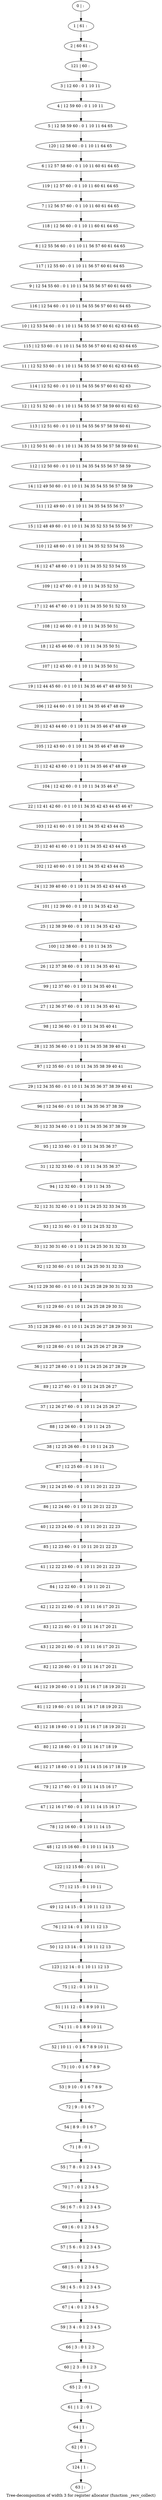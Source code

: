 digraph G {
graph [label="Tree-decomposition of width 3 for register allocator (function _recv_collect)"]
0[label="0 | : "];
1[label="1 | 61 : "];
2[label="2 | 60 61 : "];
3[label="3 | 12 60 : 0 1 10 11 "];
4[label="4 | 12 59 60 : 0 1 10 11 "];
5[label="5 | 12 58 59 60 : 0 1 10 11 64 65 "];
6[label="6 | 12 57 58 60 : 0 1 10 11 60 61 64 65 "];
7[label="7 | 12 56 57 60 : 0 1 10 11 60 61 64 65 "];
8[label="8 | 12 55 56 60 : 0 1 10 11 56 57 60 61 64 65 "];
9[label="9 | 12 54 55 60 : 0 1 10 11 54 55 56 57 60 61 64 65 "];
10[label="10 | 12 53 54 60 : 0 1 10 11 54 55 56 57 60 61 62 63 64 65 "];
11[label="11 | 12 52 53 60 : 0 1 10 11 54 55 56 57 60 61 62 63 64 65 "];
12[label="12 | 12 51 52 60 : 0 1 10 11 54 55 56 57 58 59 60 61 62 63 "];
13[label="13 | 12 50 51 60 : 0 1 10 11 34 35 54 55 56 57 58 59 60 61 "];
14[label="14 | 12 49 50 60 : 0 1 10 11 34 35 54 55 56 57 58 59 "];
15[label="15 | 12 48 49 60 : 0 1 10 11 34 35 52 53 54 55 56 57 "];
16[label="16 | 12 47 48 60 : 0 1 10 11 34 35 52 53 54 55 "];
17[label="17 | 12 46 47 60 : 0 1 10 11 34 35 50 51 52 53 "];
18[label="18 | 12 45 46 60 : 0 1 10 11 34 35 50 51 "];
19[label="19 | 12 44 45 60 : 0 1 10 11 34 35 46 47 48 49 50 51 "];
20[label="20 | 12 43 44 60 : 0 1 10 11 34 35 46 47 48 49 "];
21[label="21 | 12 42 43 60 : 0 1 10 11 34 35 46 47 48 49 "];
22[label="22 | 12 41 42 60 : 0 1 10 11 34 35 42 43 44 45 46 47 "];
23[label="23 | 12 40 41 60 : 0 1 10 11 34 35 42 43 44 45 "];
24[label="24 | 12 39 40 60 : 0 1 10 11 34 35 42 43 44 45 "];
25[label="25 | 12 38 39 60 : 0 1 10 11 34 35 42 43 "];
26[label="26 | 12 37 38 60 : 0 1 10 11 34 35 40 41 "];
27[label="27 | 12 36 37 60 : 0 1 10 11 34 35 40 41 "];
28[label="28 | 12 35 36 60 : 0 1 10 11 34 35 38 39 40 41 "];
29[label="29 | 12 34 35 60 : 0 1 10 11 34 35 36 37 38 39 40 41 "];
30[label="30 | 12 33 34 60 : 0 1 10 11 34 35 36 37 38 39 "];
31[label="31 | 12 32 33 60 : 0 1 10 11 34 35 36 37 "];
32[label="32 | 12 31 32 60 : 0 1 10 11 24 25 32 33 34 35 "];
33[label="33 | 12 30 31 60 : 0 1 10 11 24 25 30 31 32 33 "];
34[label="34 | 12 29 30 60 : 0 1 10 11 24 25 28 29 30 31 32 33 "];
35[label="35 | 12 28 29 60 : 0 1 10 11 24 25 26 27 28 29 30 31 "];
36[label="36 | 12 27 28 60 : 0 1 10 11 24 25 26 27 28 29 "];
37[label="37 | 12 26 27 60 : 0 1 10 11 24 25 26 27 "];
38[label="38 | 12 25 26 60 : 0 1 10 11 24 25 "];
39[label="39 | 12 24 25 60 : 0 1 10 11 20 21 22 23 "];
40[label="40 | 12 23 24 60 : 0 1 10 11 20 21 22 23 "];
41[label="41 | 12 22 23 60 : 0 1 10 11 20 21 22 23 "];
42[label="42 | 12 21 22 60 : 0 1 10 11 16 17 20 21 "];
43[label="43 | 12 20 21 60 : 0 1 10 11 16 17 20 21 "];
44[label="44 | 12 19 20 60 : 0 1 10 11 16 17 18 19 20 21 "];
45[label="45 | 12 18 19 60 : 0 1 10 11 16 17 18 19 20 21 "];
46[label="46 | 12 17 18 60 : 0 1 10 11 14 15 16 17 18 19 "];
47[label="47 | 12 16 17 60 : 0 1 10 11 14 15 16 17 "];
48[label="48 | 12 15 16 60 : 0 1 10 11 14 15 "];
49[label="49 | 12 14 15 : 0 1 10 11 12 13 "];
50[label="50 | 12 13 14 : 0 1 10 11 12 13 "];
51[label="51 | 11 12 : 0 1 8 9 10 11 "];
52[label="52 | 10 11 : 0 1 6 7 8 9 10 11 "];
53[label="53 | 9 10 : 0 1 6 7 8 9 "];
54[label="54 | 8 9 : 0 1 6 7 "];
55[label="55 | 7 8 : 0 1 2 3 4 5 "];
56[label="56 | 6 7 : 0 1 2 3 4 5 "];
57[label="57 | 5 6 : 0 1 2 3 4 5 "];
58[label="58 | 4 5 : 0 1 2 3 4 5 "];
59[label="59 | 3 4 : 0 1 2 3 4 5 "];
60[label="60 | 2 3 : 0 1 2 3 "];
61[label="61 | 1 2 : 0 1 "];
62[label="62 | 0 1 : "];
63[label="63 | : "];
64[label="64 | 1 : "];
65[label="65 | 2 : 0 1 "];
66[label="66 | 3 : 0 1 2 3 "];
67[label="67 | 4 : 0 1 2 3 4 5 "];
68[label="68 | 5 : 0 1 2 3 4 5 "];
69[label="69 | 6 : 0 1 2 3 4 5 "];
70[label="70 | 7 : 0 1 2 3 4 5 "];
71[label="71 | 8 : 0 1 "];
72[label="72 | 9 : 0 1 6 7 "];
73[label="73 | 10 : 0 1 6 7 8 9 "];
74[label="74 | 11 : 0 1 8 9 10 11 "];
75[label="75 | 12 : 0 1 10 11 "];
76[label="76 | 12 14 : 0 1 10 11 12 13 "];
77[label="77 | 12 15 : 0 1 10 11 "];
78[label="78 | 12 16 60 : 0 1 10 11 14 15 "];
79[label="79 | 12 17 60 : 0 1 10 11 14 15 16 17 "];
80[label="80 | 12 18 60 : 0 1 10 11 16 17 18 19 "];
81[label="81 | 12 19 60 : 0 1 10 11 16 17 18 19 20 21 "];
82[label="82 | 12 20 60 : 0 1 10 11 16 17 20 21 "];
83[label="83 | 12 21 60 : 0 1 10 11 16 17 20 21 "];
84[label="84 | 12 22 60 : 0 1 10 11 20 21 "];
85[label="85 | 12 23 60 : 0 1 10 11 20 21 22 23 "];
86[label="86 | 12 24 60 : 0 1 10 11 20 21 22 23 "];
87[label="87 | 12 25 60 : 0 1 10 11 "];
88[label="88 | 12 26 60 : 0 1 10 11 24 25 "];
89[label="89 | 12 27 60 : 0 1 10 11 24 25 26 27 "];
90[label="90 | 12 28 60 : 0 1 10 11 24 25 26 27 28 29 "];
91[label="91 | 12 29 60 : 0 1 10 11 24 25 28 29 30 31 "];
92[label="92 | 12 30 60 : 0 1 10 11 24 25 30 31 32 33 "];
93[label="93 | 12 31 60 : 0 1 10 11 24 25 32 33 "];
94[label="94 | 12 32 60 : 0 1 10 11 34 35 "];
95[label="95 | 12 33 60 : 0 1 10 11 34 35 36 37 "];
96[label="96 | 12 34 60 : 0 1 10 11 34 35 36 37 38 39 "];
97[label="97 | 12 35 60 : 0 1 10 11 34 35 38 39 40 41 "];
98[label="98 | 12 36 60 : 0 1 10 11 34 35 40 41 "];
99[label="99 | 12 37 60 : 0 1 10 11 34 35 40 41 "];
100[label="100 | 12 38 60 : 0 1 10 11 34 35 "];
101[label="101 | 12 39 60 : 0 1 10 11 34 35 42 43 "];
102[label="102 | 12 40 60 : 0 1 10 11 34 35 42 43 44 45 "];
103[label="103 | 12 41 60 : 0 1 10 11 34 35 42 43 44 45 "];
104[label="104 | 12 42 60 : 0 1 10 11 34 35 46 47 "];
105[label="105 | 12 43 60 : 0 1 10 11 34 35 46 47 48 49 "];
106[label="106 | 12 44 60 : 0 1 10 11 34 35 46 47 48 49 "];
107[label="107 | 12 45 60 : 0 1 10 11 34 35 50 51 "];
108[label="108 | 12 46 60 : 0 1 10 11 34 35 50 51 "];
109[label="109 | 12 47 60 : 0 1 10 11 34 35 52 53 "];
110[label="110 | 12 48 60 : 0 1 10 11 34 35 52 53 54 55 "];
111[label="111 | 12 49 60 : 0 1 10 11 34 35 54 55 56 57 "];
112[label="112 | 12 50 60 : 0 1 10 11 34 35 54 55 56 57 58 59 "];
113[label="113 | 12 51 60 : 0 1 10 11 54 55 56 57 58 59 60 61 "];
114[label="114 | 12 52 60 : 0 1 10 11 54 55 56 57 60 61 62 63 "];
115[label="115 | 12 53 60 : 0 1 10 11 54 55 56 57 60 61 62 63 64 65 "];
116[label="116 | 12 54 60 : 0 1 10 11 54 55 56 57 60 61 64 65 "];
117[label="117 | 12 55 60 : 0 1 10 11 56 57 60 61 64 65 "];
118[label="118 | 12 56 60 : 0 1 10 11 60 61 64 65 "];
119[label="119 | 12 57 60 : 0 1 10 11 60 61 64 65 "];
120[label="120 | 12 58 60 : 0 1 10 11 64 65 "];
121[label="121 | 60 : "];
122[label="122 | 12 15 60 : 0 1 10 11 "];
123[label="123 | 12 14 : 0 1 10 11 12 13 "];
124[label="124 | 1 : "];
0->1 ;
1->2 ;
3->4 ;
4->5 ;
64->62 ;
61->64 ;
65->61 ;
60->65 ;
66->60 ;
59->66 ;
67->59 ;
58->67 ;
68->58 ;
57->68 ;
69->57 ;
56->69 ;
70->56 ;
55->70 ;
71->55 ;
54->71 ;
72->54 ;
53->72 ;
73->53 ;
52->73 ;
74->52 ;
51->74 ;
75->51 ;
76->50 ;
49->76 ;
77->49 ;
78->48 ;
47->78 ;
79->47 ;
46->79 ;
80->46 ;
45->80 ;
81->45 ;
44->81 ;
82->44 ;
43->82 ;
83->43 ;
42->83 ;
84->42 ;
41->84 ;
85->41 ;
40->85 ;
86->40 ;
39->86 ;
87->39 ;
38->87 ;
88->38 ;
37->88 ;
89->37 ;
36->89 ;
90->36 ;
35->90 ;
91->35 ;
34->91 ;
92->34 ;
33->92 ;
93->33 ;
32->93 ;
94->32 ;
31->94 ;
95->31 ;
30->95 ;
96->30 ;
29->96 ;
97->29 ;
28->97 ;
98->28 ;
27->98 ;
99->27 ;
26->99 ;
100->26 ;
25->100 ;
101->25 ;
24->101 ;
102->24 ;
23->102 ;
103->23 ;
22->103 ;
104->22 ;
21->104 ;
105->21 ;
20->105 ;
106->20 ;
19->106 ;
107->19 ;
18->107 ;
108->18 ;
17->108 ;
109->17 ;
16->109 ;
110->16 ;
15->110 ;
111->15 ;
14->111 ;
112->14 ;
13->112 ;
113->13 ;
12->113 ;
114->12 ;
11->114 ;
115->11 ;
10->115 ;
116->10 ;
9->116 ;
117->9 ;
8->117 ;
118->8 ;
7->118 ;
119->7 ;
6->119 ;
120->6 ;
5->120 ;
121->3 ;
2->121 ;
122->77 ;
48->122 ;
123->75 ;
50->123 ;
124->63 ;
62->124 ;
}
